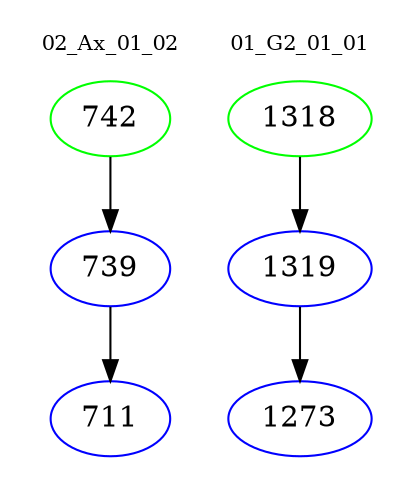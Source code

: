digraph{
subgraph cluster_0 {
color = white
label = "02_Ax_01_02";
fontsize=10;
T0_742 [label="742", color="green"]
T0_742 -> T0_739 [color="black"]
T0_739 [label="739", color="blue"]
T0_739 -> T0_711 [color="black"]
T0_711 [label="711", color="blue"]
}
subgraph cluster_1 {
color = white
label = "01_G2_01_01";
fontsize=10;
T1_1318 [label="1318", color="green"]
T1_1318 -> T1_1319 [color="black"]
T1_1319 [label="1319", color="blue"]
T1_1319 -> T1_1273 [color="black"]
T1_1273 [label="1273", color="blue"]
}
}
